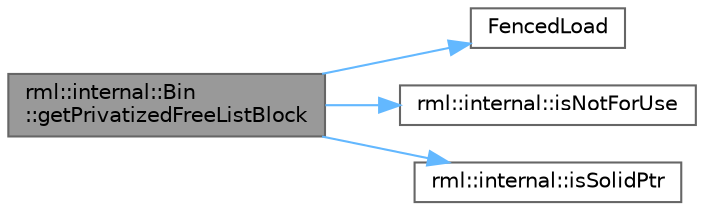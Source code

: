 digraph "rml::internal::Bin::getPrivatizedFreeListBlock"
{
 // LATEX_PDF_SIZE
  bgcolor="transparent";
  edge [fontname=Helvetica,fontsize=10,labelfontname=Helvetica,labelfontsize=10];
  node [fontname=Helvetica,fontsize=10,shape=box,height=0.2,width=0.4];
  rankdir="LR";
  Node1 [id="Node000001",label="rml::internal::Bin\l::getPrivatizedFreeListBlock",height=0.2,width=0.4,color="gray40", fillcolor="grey60", style="filled", fontcolor="black",tooltip=" "];
  Node1 -> Node2 [id="edge1_Node000001_Node000002",color="steelblue1",style="solid",tooltip=" "];
  Node2 [id="Node000002",label="FencedLoad",height=0.2,width=0.4,color="grey40", fillcolor="white", style="filled",URL="$_synchronize_8h.html#a0792980ea26344eaf2fc0a4112b5d848",tooltip=" "];
  Node1 -> Node3 [id="edge2_Node000001_Node000003",color="steelblue1",style="solid",tooltip=" "];
  Node3 [id="Node000003",label="rml::internal::isNotForUse",height=0.2,width=0.4,color="grey40", fillcolor="white", style="filled",URL="$namespacerml_1_1internal.html#a1e643afb71dbda290c1b03a3dbebdfbc",tooltip=" "];
  Node1 -> Node4 [id="edge3_Node000001_Node000004",color="steelblue1",style="solid",tooltip=" "];
  Node4 [id="Node000004",label="rml::internal::isSolidPtr",height=0.2,width=0.4,color="grey40", fillcolor="white", style="filled",URL="$namespacerml_1_1internal.html#acf31583c01d488b00e387c3bfcb23e34",tooltip=" "];
}
